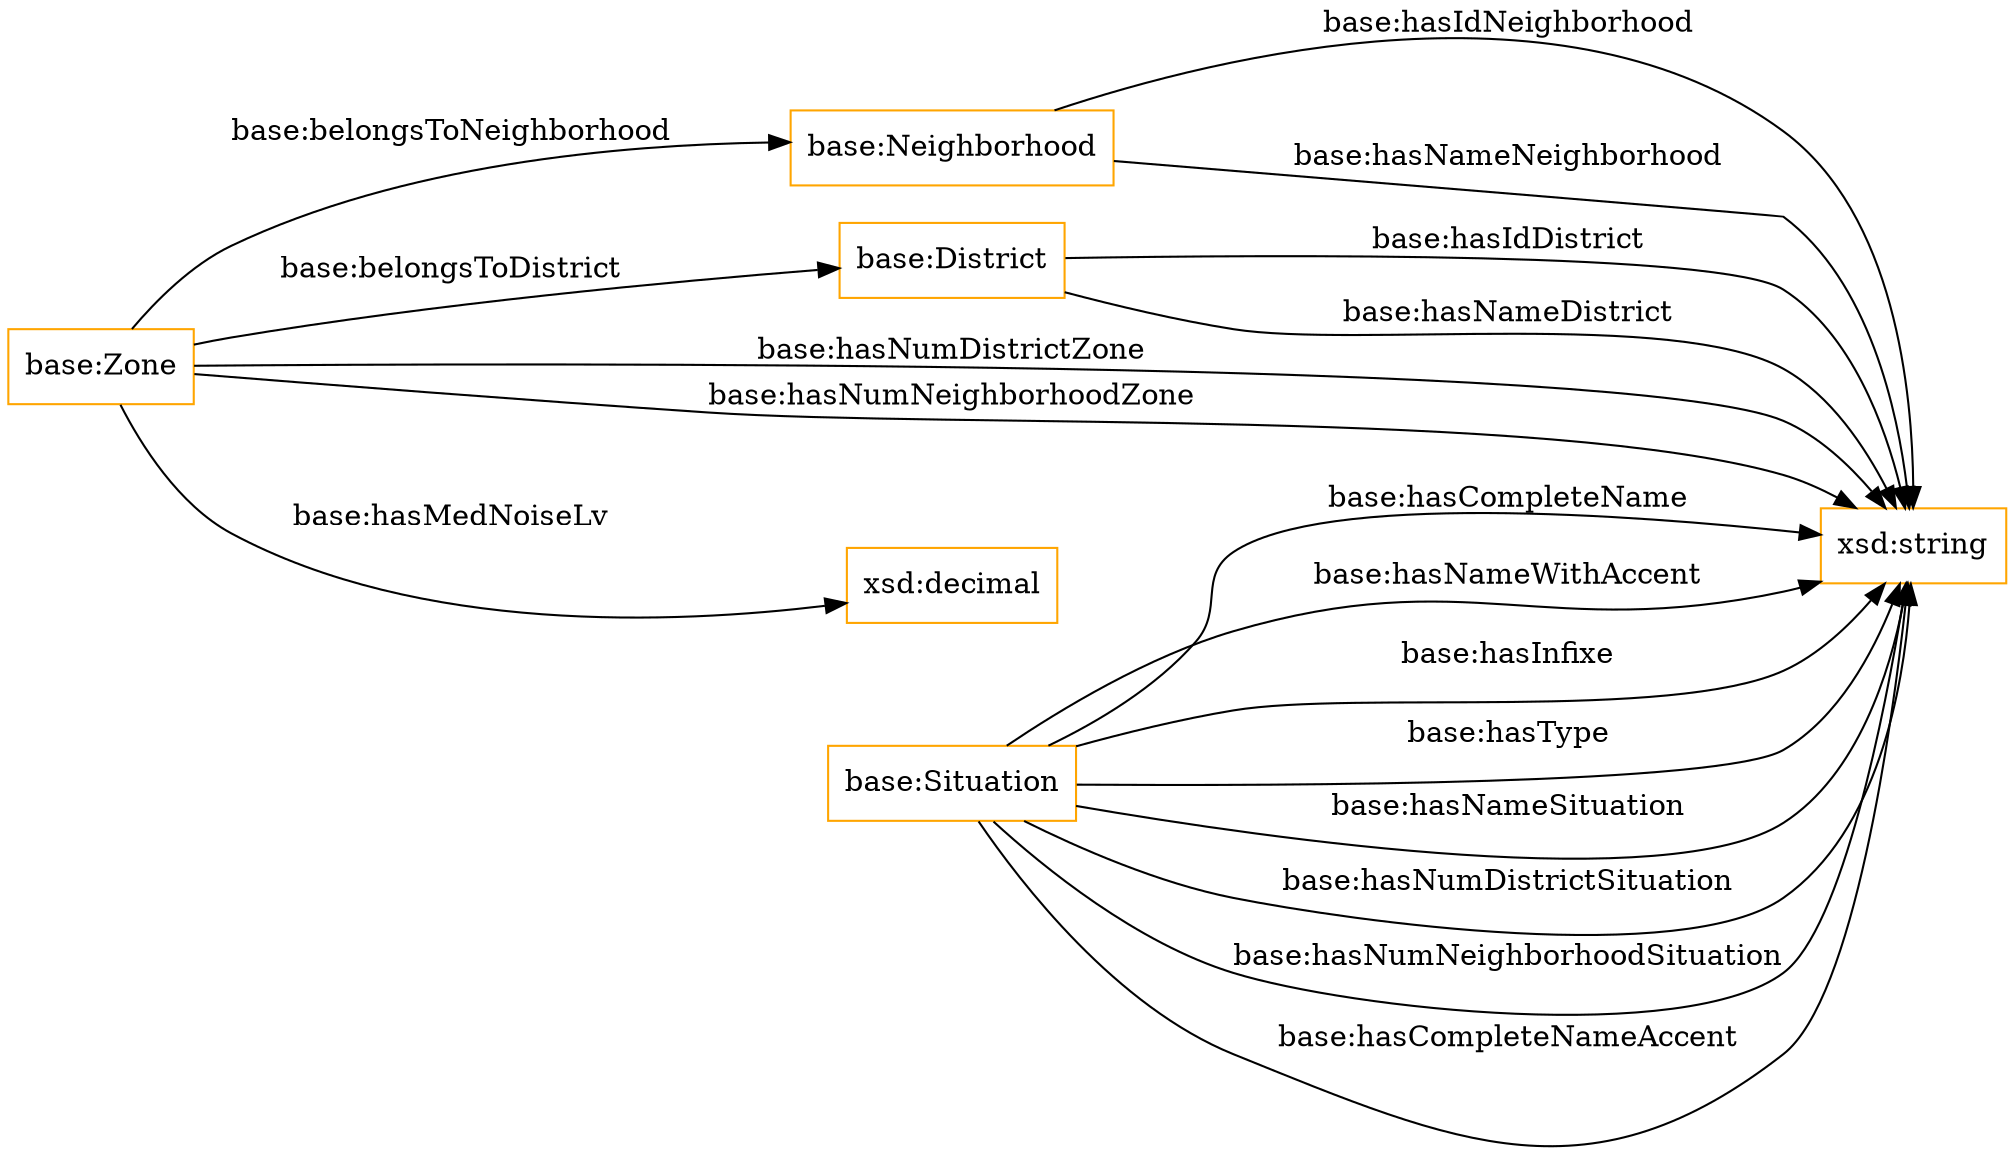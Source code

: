 digraph ar2dtool_diagram { 
rankdir=LR;
size="1501"
node [shape = rectangle, color="orange"]; "base:Zone" "base:Situation" "base:Neighborhood" "base:District" ; /*classes style*/
	"base:District" -> "xsd:string" [ label = "base:hasIdDistrict" ];
	"base:Situation" -> "xsd:string" [ label = "base:hasCompleteName" ];
	"base:Situation" -> "xsd:string" [ label = "base:hasNameWithAccent" ];
	"base:Zone" -> "base:District" [ label = "base:belongsToDistrict" ];
	"base:District" -> "xsd:string" [ label = "base:hasNameDistrict" ];
	"base:Zone" -> "xsd:decimal" [ label = "base:hasMedNoiseLv" ];
	"base:Neighborhood" -> "xsd:string" [ label = "base:hasIdNeighborhood" ];
	"base:Zone" -> "xsd:string" [ label = "base:hasNumDistrictZone" ];
	"base:Situation" -> "xsd:string" [ label = "base:hasInfixe" ];
	"base:Situation" -> "xsd:string" [ label = "base:hasType" ];
	"base:Situation" -> "xsd:string" [ label = "base:hasNameSituation" ];
	"base:Neighborhood" -> "xsd:string" [ label = "base:hasNameNeighborhood" ];
	"base:Situation" -> "xsd:string" [ label = "base:hasNumDistrictSituation" ];
	"base:Situation" -> "xsd:string" [ label = "base:hasNumNeighborhoodSituation" ];
	"base:Zone" -> "base:Neighborhood" [ label = "base:belongsToNeighborhood" ];
	"base:Situation" -> "xsd:string" [ label = "base:hasCompleteNameAccent" ];
	"base:Zone" -> "xsd:string" [ label = "base:hasNumNeighborhoodZone" ];

}
